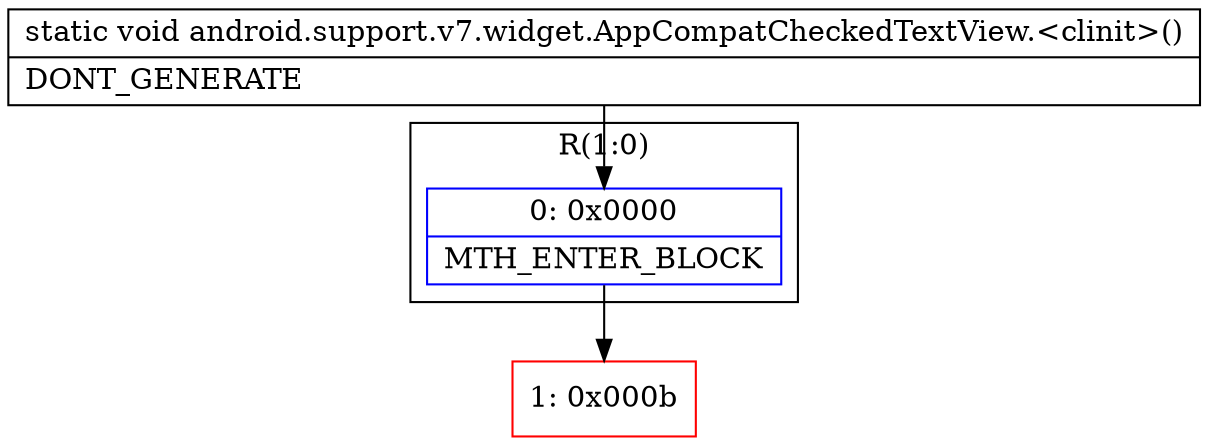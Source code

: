 digraph "CFG forandroid.support.v7.widget.AppCompatCheckedTextView.\<clinit\>()V" {
subgraph cluster_Region_933898157 {
label = "R(1:0)";
node [shape=record,color=blue];
Node_0 [shape=record,label="{0\:\ 0x0000|MTH_ENTER_BLOCK\l}"];
}
Node_1 [shape=record,color=red,label="{1\:\ 0x000b}"];
MethodNode[shape=record,label="{static void android.support.v7.widget.AppCompatCheckedTextView.\<clinit\>()  | DONT_GENERATE\l}"];
MethodNode -> Node_0;
Node_0 -> Node_1;
}

